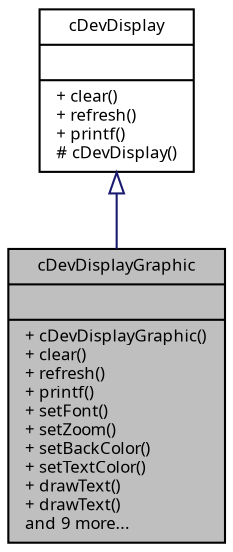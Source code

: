 digraph "cDevDisplayGraphic"
{
  edge [fontname="Sans",fontsize="8",labelfontname="Sans",labelfontsize="8"];
  node [fontname="Sans",fontsize="8",shape=record];
  Node1 [label="{cDevDisplayGraphic\n||+ cDevDisplayGraphic()\l+ clear()\l+ refresh()\l+ printf()\l+ setFont()\l+ setZoom()\l+ setBackColor()\l+ setTextColor()\l+ drawText()\l+ drawText()\land 9 more...\l}",height=0.2,width=0.4,color="black", fillcolor="grey75", style="filled", fontcolor="black"];
  Node2 -> Node1 [dir="back",color="midnightblue",fontsize="8",style="solid",arrowtail="onormal",fontname="Sans"];
  Node2 [label="{cDevDisplay\n||+ clear()\l+ refresh()\l+ printf()\l# cDevDisplay()\l}",height=0.2,width=0.4,color="black", fillcolor="white", style="filled",URL="$classc_dev_display.html",tooltip="Abstract class supporting character and graphic displays. "];
}
